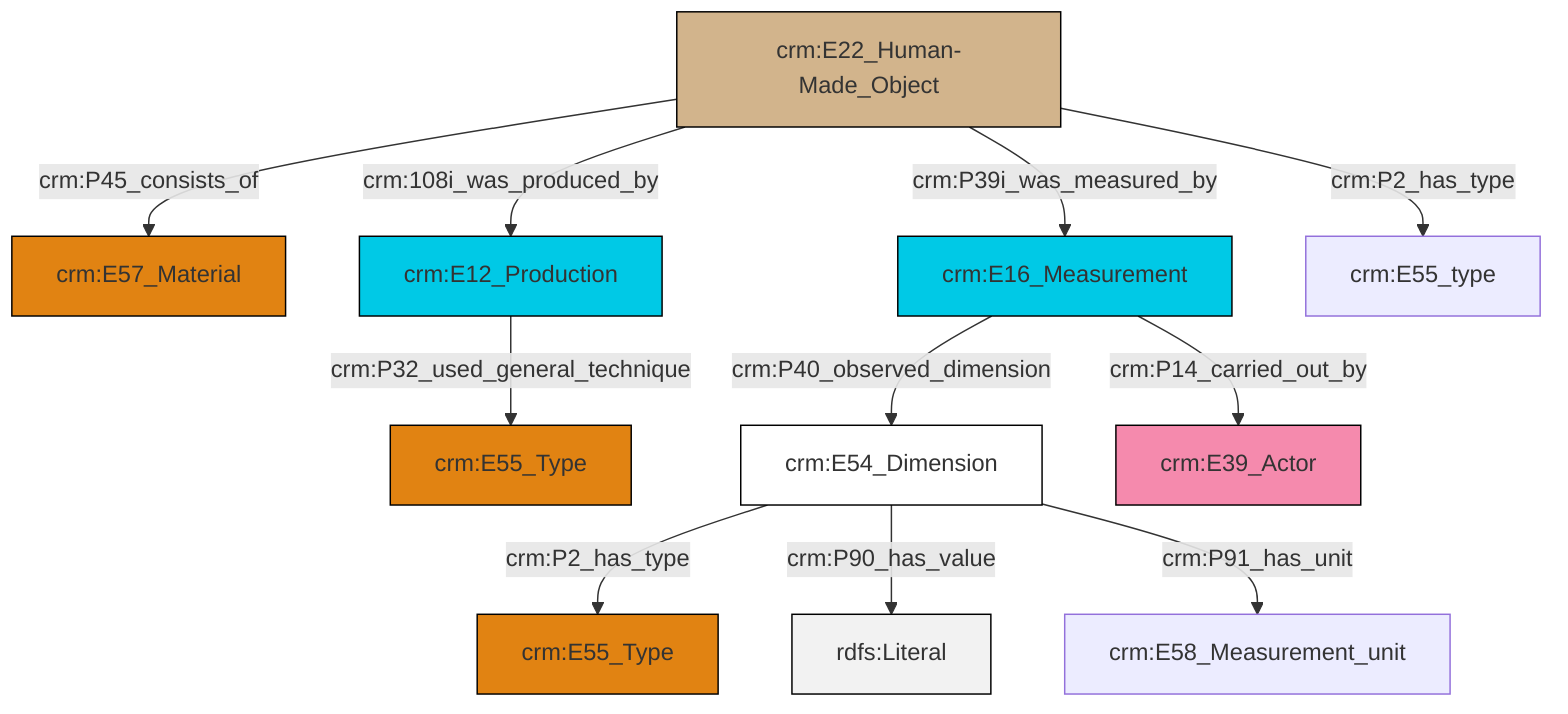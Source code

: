 graph TD
classDef Literal fill:#f2f2f2,stroke:#000000;
classDef CRM_Entity fill:#FFFFFF,stroke:#000000;
classDef Temporal_Entity fill:#00C9E6, stroke:#000000;
classDef Type fill:#E18312, stroke:#000000;
classDef Time-Span fill:#2C9C91, stroke:#000000;
classDef Appellation fill:#FFEB7F, stroke:#000000;
classDef Place fill:#008836, stroke:#000000;
classDef Persistent_Item fill:#B266B2, stroke:#000000;
classDef Conceptual_Object fill:#FFD700, stroke:#000000;
classDef Physical_Thing fill:#D2B48C, stroke:#000000;
classDef Actor fill:#f58aad, stroke:#000000;
classDef PC_Classes fill:#4ce600, stroke:#000000;
classDef Multi fill:#cccccc,stroke:#000000;

2["crm:E12_Production"]:::Temporal_Entity -->|crm:P32_used_general_technique| 3["crm:E55_Type"]:::Type
4["crm:E54_Dimension"]:::CRM_Entity -->|crm:P2_has_type| 7["crm:E55_Type"]:::Type
8["crm:E22_Human-Made_Object"]:::Physical_Thing -->|crm:P39i_was_measured_by| 9["crm:E16_Measurement"]:::Temporal_Entity
8["crm:E22_Human-Made_Object"]:::Physical_Thing -->|crm:108i_was_produced_by| 2["crm:E12_Production"]:::Temporal_Entity
9["crm:E16_Measurement"]:::Temporal_Entity -->|crm:P14_carried_out_by| 13["crm:E39_Actor"]:::Actor
4["crm:E54_Dimension"]:::CRM_Entity -->|crm:P90_has_value| 17[rdfs:Literal]:::Literal
9["crm:E16_Measurement"]:::Temporal_Entity -->|crm:P40_observed_dimension| 4["crm:E54_Dimension"]:::CRM_Entity
8["crm:E22_Human-Made_Object"]:::Physical_Thing -->|crm:P45_consists_of| 0["crm:E57_Material"]:::Type
4["crm:E54_Dimension"]:::CRM_Entity -->|crm:P91_has_unit| 11["crm:E58_Measurement_unit"]:::Default
8["crm:E22_Human-Made_Object"]:::Physical_Thing -->|crm:P2_has_type| 14["crm:E55_type"]:::Default